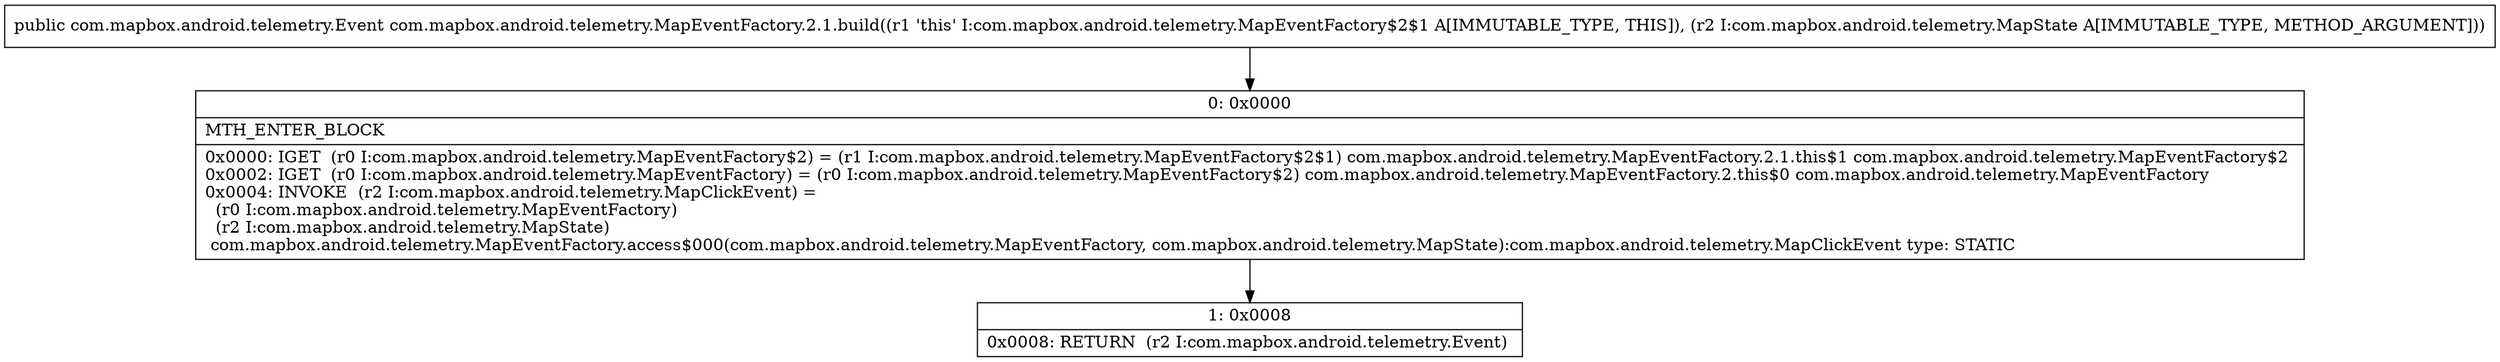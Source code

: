 digraph "CFG forcom.mapbox.android.telemetry.MapEventFactory.2.1.build(Lcom\/mapbox\/android\/telemetry\/MapState;)Lcom\/mapbox\/android\/telemetry\/Event;" {
Node_0 [shape=record,label="{0\:\ 0x0000|MTH_ENTER_BLOCK\l|0x0000: IGET  (r0 I:com.mapbox.android.telemetry.MapEventFactory$2) = (r1 I:com.mapbox.android.telemetry.MapEventFactory$2$1) com.mapbox.android.telemetry.MapEventFactory.2.1.this$1 com.mapbox.android.telemetry.MapEventFactory$2 \l0x0002: IGET  (r0 I:com.mapbox.android.telemetry.MapEventFactory) = (r0 I:com.mapbox.android.telemetry.MapEventFactory$2) com.mapbox.android.telemetry.MapEventFactory.2.this$0 com.mapbox.android.telemetry.MapEventFactory \l0x0004: INVOKE  (r2 I:com.mapbox.android.telemetry.MapClickEvent) = \l  (r0 I:com.mapbox.android.telemetry.MapEventFactory)\l  (r2 I:com.mapbox.android.telemetry.MapState)\l com.mapbox.android.telemetry.MapEventFactory.access$000(com.mapbox.android.telemetry.MapEventFactory, com.mapbox.android.telemetry.MapState):com.mapbox.android.telemetry.MapClickEvent type: STATIC \l}"];
Node_1 [shape=record,label="{1\:\ 0x0008|0x0008: RETURN  (r2 I:com.mapbox.android.telemetry.Event) \l}"];
MethodNode[shape=record,label="{public com.mapbox.android.telemetry.Event com.mapbox.android.telemetry.MapEventFactory.2.1.build((r1 'this' I:com.mapbox.android.telemetry.MapEventFactory$2$1 A[IMMUTABLE_TYPE, THIS]), (r2 I:com.mapbox.android.telemetry.MapState A[IMMUTABLE_TYPE, METHOD_ARGUMENT])) }"];
MethodNode -> Node_0;
Node_0 -> Node_1;
}

